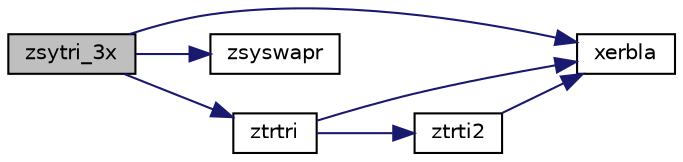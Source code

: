 digraph "zsytri_3x"
{
 // LATEX_PDF_SIZE
  edge [fontname="Helvetica",fontsize="10",labelfontname="Helvetica",labelfontsize="10"];
  node [fontname="Helvetica",fontsize="10",shape=record];
  rankdir="LR";
  Node1 [label="zsytri_3x",height=0.2,width=0.4,color="black", fillcolor="grey75", style="filled", fontcolor="black",tooltip="ZSYTRI_3X"];
  Node1 -> Node2 [color="midnightblue",fontsize="10",style="solid",fontname="Helvetica"];
  Node2 [label="xerbla",height=0.2,width=0.4,color="black", fillcolor="white", style="filled",URL="$xerbla_8f.html#a377ee61015baf8dea7770b3a404b1c07",tooltip="XERBLA"];
  Node1 -> Node3 [color="midnightblue",fontsize="10",style="solid",fontname="Helvetica"];
  Node3 [label="zsyswapr",height=0.2,width=0.4,color="black", fillcolor="white", style="filled",URL="$zsyswapr_8f.html#a36d9ec6db6e6dda43c30a8727ae0d6ae",tooltip="ZSYSWAPR"];
  Node1 -> Node4 [color="midnightblue",fontsize="10",style="solid",fontname="Helvetica"];
  Node4 [label="ztrtri",height=0.2,width=0.4,color="black", fillcolor="white", style="filled",URL="$ztrtri_8f.html#afb9fa26355911581340b5df0f21c966a",tooltip="ZTRTRI"];
  Node4 -> Node2 [color="midnightblue",fontsize="10",style="solid",fontname="Helvetica"];
  Node4 -> Node5 [color="midnightblue",fontsize="10",style="solid",fontname="Helvetica"];
  Node5 [label="ztrti2",height=0.2,width=0.4,color="black", fillcolor="white", style="filled",URL="$ztrti2_8f.html#a1e170c4047161c32e9286646dc7cb858",tooltip="ZTRTI2 computes the inverse of a triangular matrix (unblocked algorithm)."];
  Node5 -> Node2 [color="midnightblue",fontsize="10",style="solid",fontname="Helvetica"];
}
